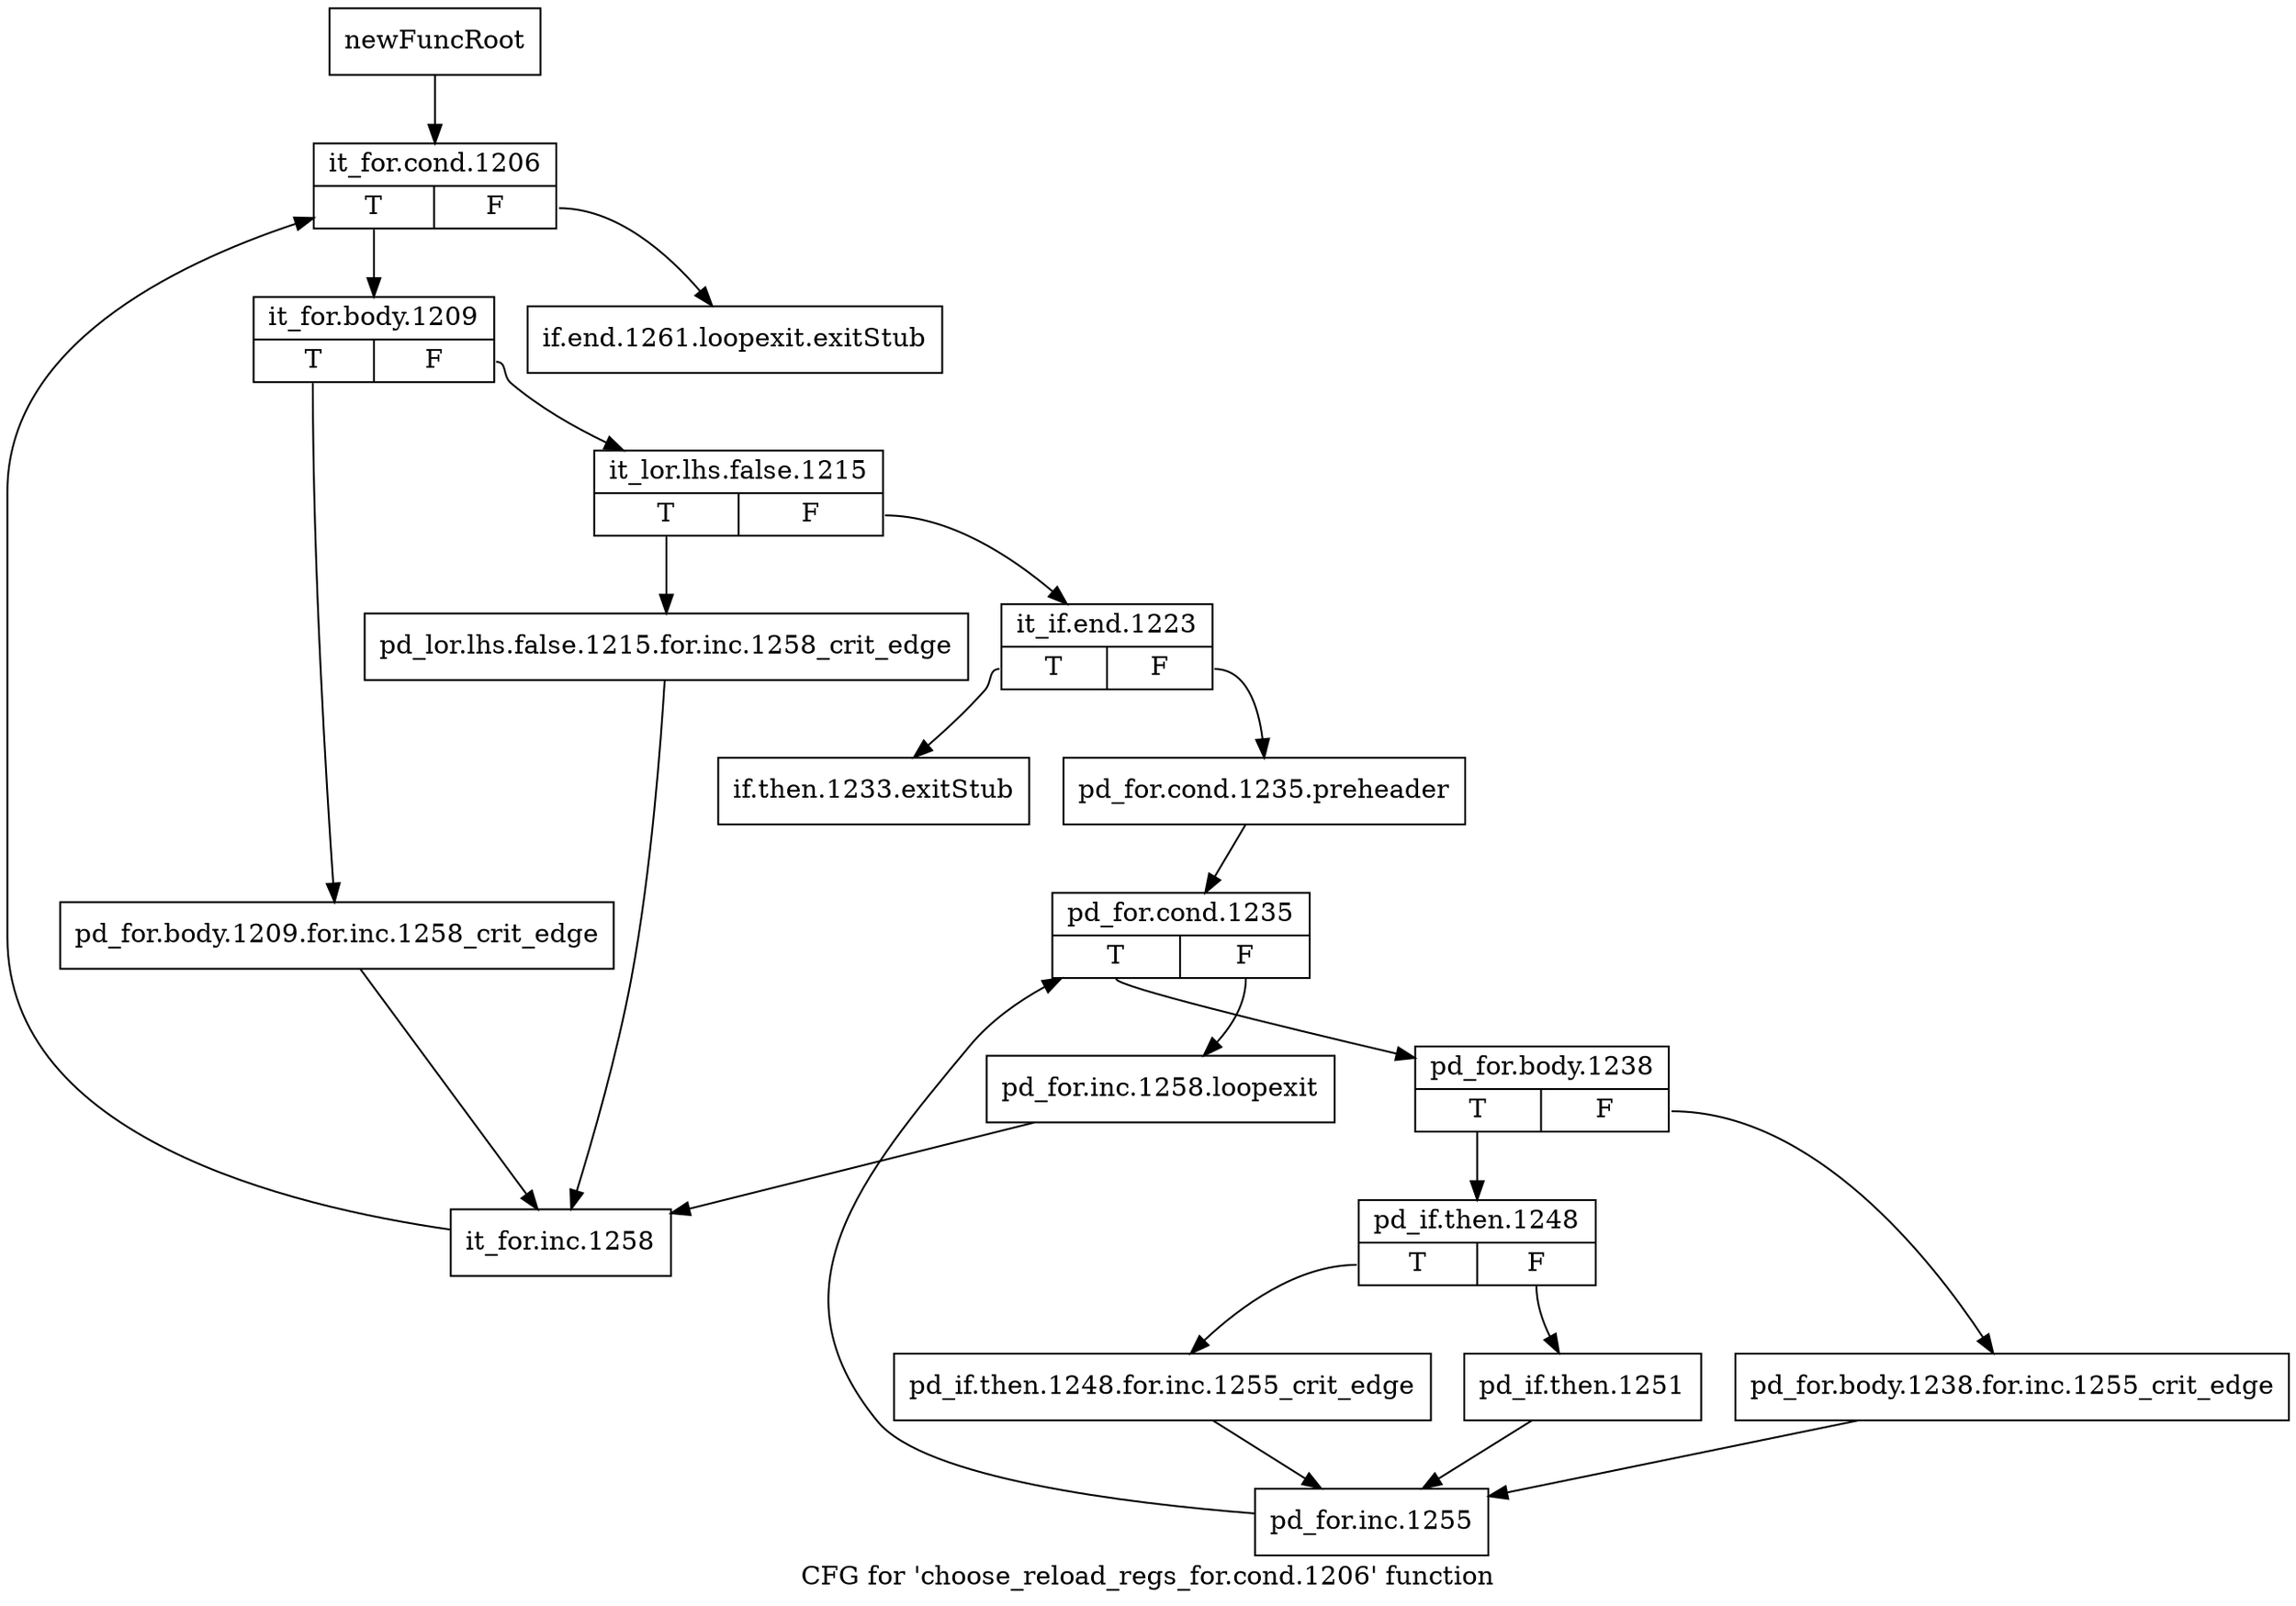digraph "CFG for 'choose_reload_regs_for.cond.1206' function" {
	label="CFG for 'choose_reload_regs_for.cond.1206' function";

	Node0xbeca130 [shape=record,label="{newFuncRoot}"];
	Node0xbeca130 -> Node0xbeca220;
	Node0xbeca180 [shape=record,label="{if.end.1261.loopexit.exitStub}"];
	Node0xbeca1d0 [shape=record,label="{if.then.1233.exitStub}"];
	Node0xbeca220 [shape=record,label="{it_for.cond.1206|{<s0>T|<s1>F}}"];
	Node0xbeca220:s0 -> Node0xbeca270;
	Node0xbeca220:s1 -> Node0xbeca180;
	Node0xbeca270 [shape=record,label="{it_for.body.1209|{<s0>T|<s1>F}}"];
	Node0xbeca270:s0 -> Node0xbecb8c0;
	Node0xbeca270:s1 -> Node0xbeca2c0;
	Node0xbeca2c0 [shape=record,label="{it_lor.lhs.false.1215|{<s0>T|<s1>F}}"];
	Node0xbeca2c0:s0 -> Node0xbecb870;
	Node0xbeca2c0:s1 -> Node0xbeca310;
	Node0xbeca310 [shape=record,label="{it_if.end.1223|{<s0>T|<s1>F}}"];
	Node0xbeca310:s0 -> Node0xbeca1d0;
	Node0xbeca310:s1 -> Node0xbecb5a0;
	Node0xbecb5a0 [shape=record,label="{pd_for.cond.1235.preheader}"];
	Node0xbecb5a0 -> Node0xbecb5f0;
	Node0xbecb5f0 [shape=record,label="{pd_for.cond.1235|{<s0>T|<s1>F}}"];
	Node0xbecb5f0:s0 -> Node0xbecb690;
	Node0xbecb5f0:s1 -> Node0xbecb640;
	Node0xbecb640 [shape=record,label="{pd_for.inc.1258.loopexit}"];
	Node0xbecb640 -> Node0xbecb910;
	Node0xbecb690 [shape=record,label="{pd_for.body.1238|{<s0>T|<s1>F}}"];
	Node0xbecb690:s0 -> Node0xbecb730;
	Node0xbecb690:s1 -> Node0xbecb6e0;
	Node0xbecb6e0 [shape=record,label="{pd_for.body.1238.for.inc.1255_crit_edge}"];
	Node0xbecb6e0 -> Node0xbecb820;
	Node0xbecb730 [shape=record,label="{pd_if.then.1248|{<s0>T|<s1>F}}"];
	Node0xbecb730:s0 -> Node0xbecb7d0;
	Node0xbecb730:s1 -> Node0xbecb780;
	Node0xbecb780 [shape=record,label="{pd_if.then.1251}"];
	Node0xbecb780 -> Node0xbecb820;
	Node0xbecb7d0 [shape=record,label="{pd_if.then.1248.for.inc.1255_crit_edge}"];
	Node0xbecb7d0 -> Node0xbecb820;
	Node0xbecb820 [shape=record,label="{pd_for.inc.1255}"];
	Node0xbecb820 -> Node0xbecb5f0;
	Node0xbecb870 [shape=record,label="{pd_lor.lhs.false.1215.for.inc.1258_crit_edge}"];
	Node0xbecb870 -> Node0xbecb910;
	Node0xbecb8c0 [shape=record,label="{pd_for.body.1209.for.inc.1258_crit_edge}"];
	Node0xbecb8c0 -> Node0xbecb910;
	Node0xbecb910 [shape=record,label="{it_for.inc.1258}"];
	Node0xbecb910 -> Node0xbeca220;
}
